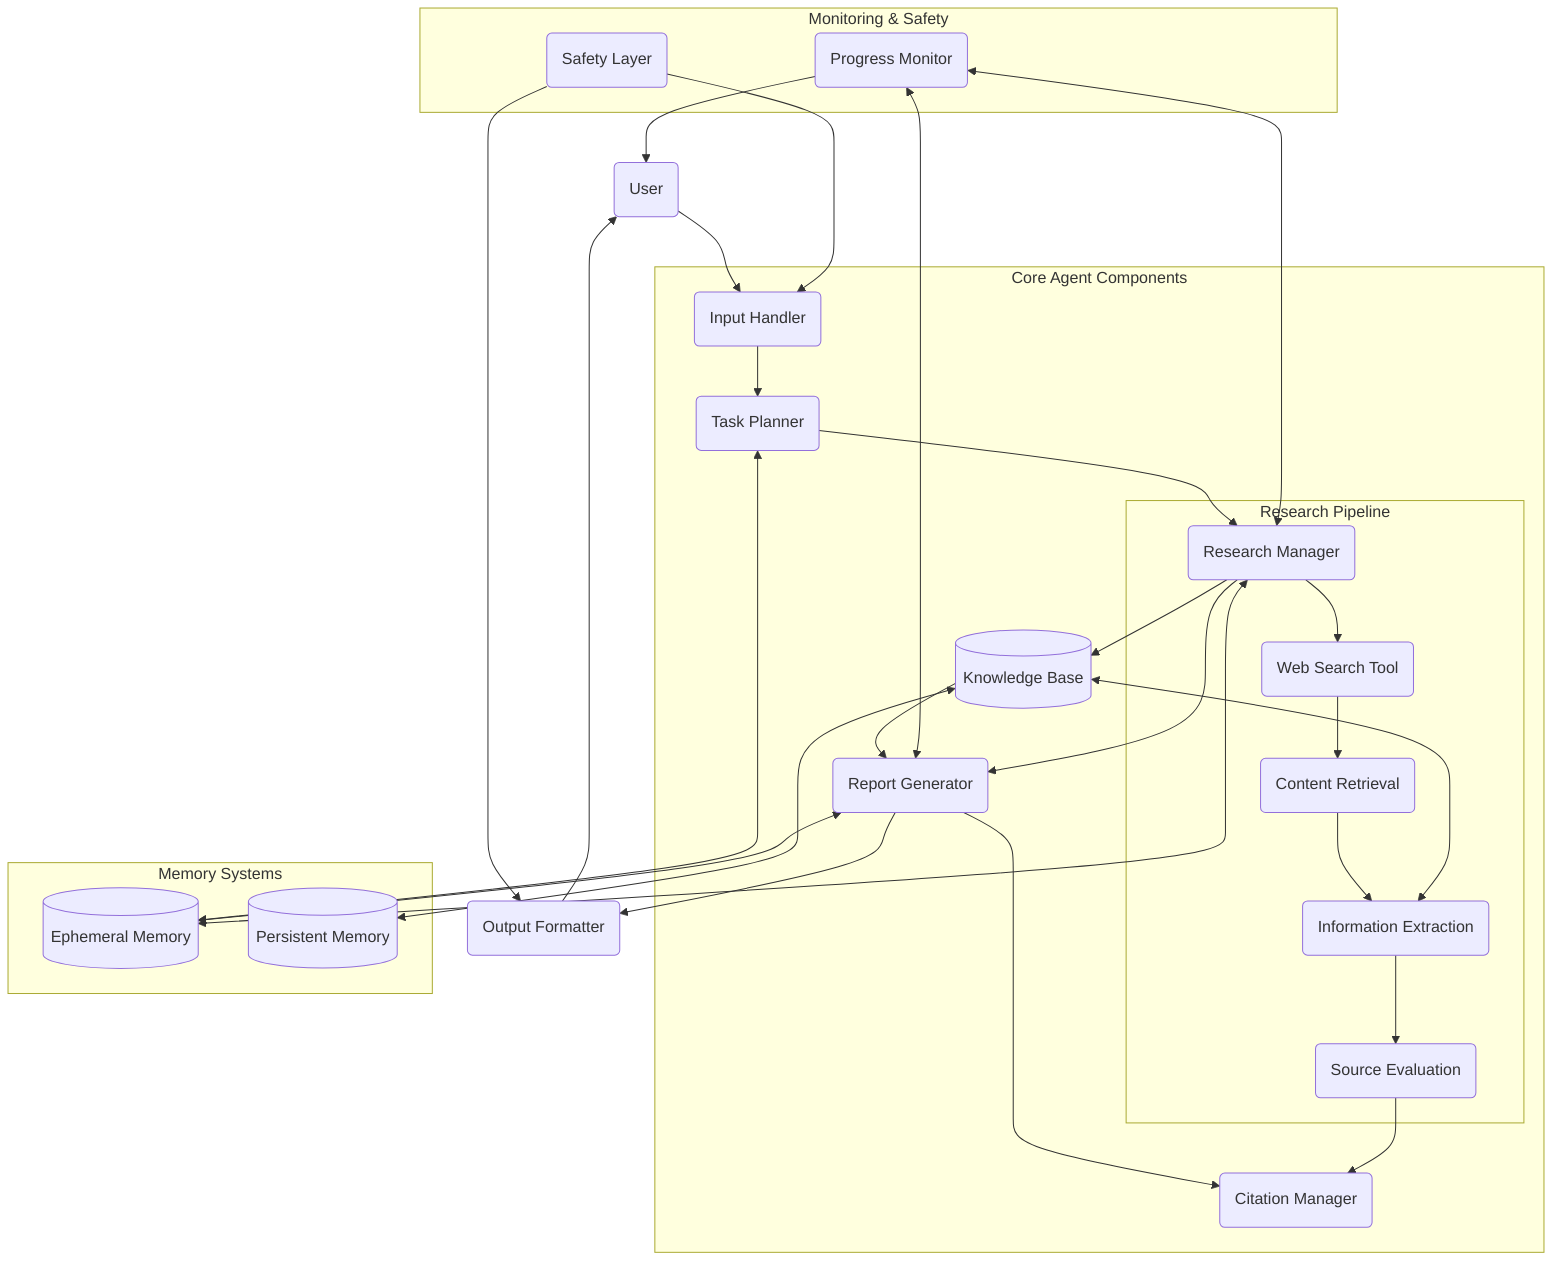 flowchart TD
    User(User) --> InputHandler(Input Handler)
    
    subgraph "Core Agent Components"
        InputHandler --> TaskPlanner(Task Planner)
        TaskPlanner --> ResearchManager(Research Manager)
        
        subgraph "Research Pipeline"
            ResearchManager --> WebSearch(Web Search Tool)
            WebSearch --> ContentRetrieval(Content Retrieval)
            ContentRetrieval --> InfoExtraction(Information Extraction)
            InfoExtraction --> SourceEvaluation(Source Evaluation)
        end
        
        ResearchManager --> KnowledgeBase[(Knowledge Base)]
        KnowledgeBase <--> InfoExtraction
        
        ResearchManager --> ReportGenerator(Report Generator)
        ReportGenerator --> CitationManager(Citation Manager)
        KnowledgeBase --> ReportGenerator
        SourceEvaluation --> CitationManager
    end
    
    ReportGenerator --> OutputFormatter(Output Formatter)
    OutputFormatter --> User
    
    subgraph "Memory Systems"
        EphemeralMemory[(Ephemeral Memory)]
        PersistentMemory[(Persistent Memory)]
    end
    
    TaskPlanner <--> EphemeralMemory
    ResearchManager <--> EphemeralMemory
    ReportGenerator <--> EphemeralMemory
    KnowledgeBase <--> PersistentMemory
    
    subgraph "Monitoring & Safety"
        SafetyLayer(Safety Layer)
        ProgressMonitor(Progress Monitor)
    end
    
    SafetyLayer --> InputHandler
    SafetyLayer --> OutputFormatter
    ProgressMonitor <--> ResearchManager
    ProgressMonitor <--> ReportGenerator
    ProgressMonitor --> User